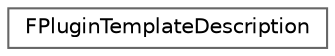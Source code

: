 digraph "Graphical Class Hierarchy"
{
 // INTERACTIVE_SVG=YES
 // LATEX_PDF_SIZE
  bgcolor="transparent";
  edge [fontname=Helvetica,fontsize=10,labelfontname=Helvetica,labelfontsize=10];
  node [fontname=Helvetica,fontsize=10,shape=box,height=0.2,width=0.4];
  rankdir="LR";
  Node0 [id="Node000000",label="FPluginTemplateDescription",height=0.2,width=0.4,color="grey40", fillcolor="white", style="filled",URL="$d4/dc6/structFPluginTemplateDescription.html",tooltip="Description of a plugin template."];
}
